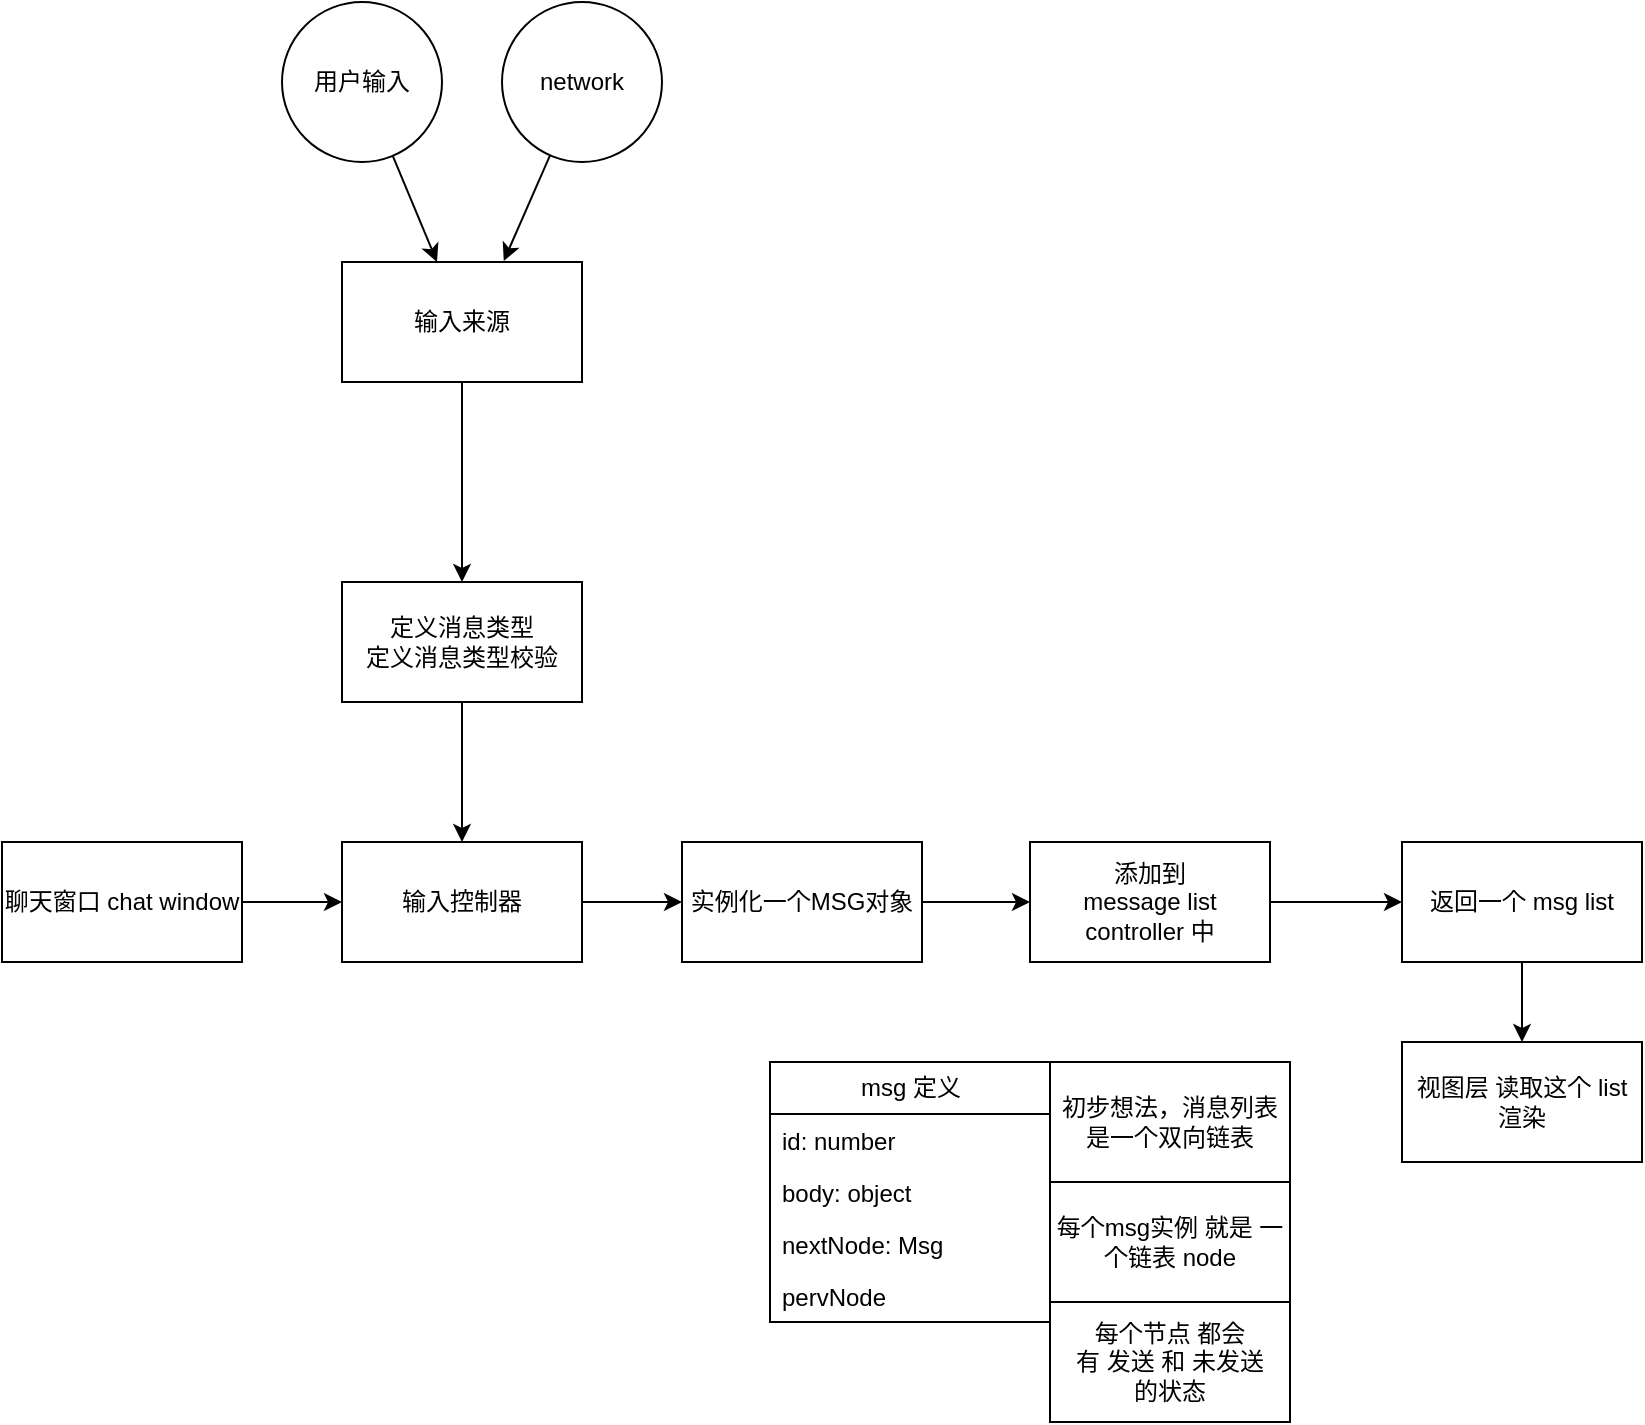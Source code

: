 <mxfile>
    <diagram id="Lw0htBkA6Xe_bZU2wYI8" name="第 1 页">
        <mxGraphModel dx="1521" dy="1597" grid="1" gridSize="10" guides="1" tooltips="1" connect="1" arrows="1" fold="1" page="1" pageScale="1" pageWidth="827" pageHeight="1169" math="0" shadow="0">
            <root>
                <mxCell id="0"/>
                <mxCell id="1" parent="0"/>
                <mxCell id="17" style="edgeStyle=none;html=1;" parent="1" source="16" target="18" edge="1">
                    <mxGeometry relative="1" as="geometry">
                        <mxPoint x="250" y="80" as="targetPoint"/>
                    </mxGeometry>
                </mxCell>
                <mxCell id="16" value="输入控制器" style="rounded=0;whiteSpace=wrap;html=1;" parent="1" vertex="1">
                    <mxGeometry x="70" y="50" width="120" height="60" as="geometry"/>
                </mxCell>
                <mxCell id="24" value="" style="edgeStyle=none;html=1;" parent="1" source="18" target="23" edge="1">
                    <mxGeometry relative="1" as="geometry"/>
                </mxCell>
                <mxCell id="18" value="实例化一个MSG对象" style="rounded=0;whiteSpace=wrap;html=1;" parent="1" vertex="1">
                    <mxGeometry x="240" y="50" width="120" height="60" as="geometry"/>
                </mxCell>
                <mxCell id="26" value="" style="edgeStyle=none;html=1;" parent="1" source="23" target="25" edge="1">
                    <mxGeometry relative="1" as="geometry"/>
                </mxCell>
                <mxCell id="23" value="添加到 &lt;br&gt;message list controller 中" style="whiteSpace=wrap;html=1;rounded=0;" parent="1" vertex="1">
                    <mxGeometry x="414" y="50" width="120" height="60" as="geometry"/>
                </mxCell>
                <mxCell id="37" style="edgeStyle=none;html=1;exitX=0.5;exitY=1;exitDx=0;exitDy=0;entryX=0.5;entryY=0;entryDx=0;entryDy=0;" parent="1" source="25" target="36" edge="1">
                    <mxGeometry relative="1" as="geometry"/>
                </mxCell>
                <mxCell id="25" value="返回一个 msg list" style="whiteSpace=wrap;html=1;rounded=0;" parent="1" vertex="1">
                    <mxGeometry x="600" y="50" width="120" height="60" as="geometry"/>
                </mxCell>
                <mxCell id="28" value="msg 定义" style="swimlane;fontStyle=0;childLayout=stackLayout;horizontal=1;startSize=26;fillColor=none;horizontalStack=0;resizeParent=1;resizeParentMax=0;resizeLast=0;collapsible=1;marginBottom=0;html=1;" parent="1" vertex="1">
                    <mxGeometry x="284" y="160" width="140" height="130" as="geometry"/>
                </mxCell>
                <mxCell id="29" value="id: number&amp;nbsp;" style="text;strokeColor=none;fillColor=none;align=left;verticalAlign=top;spacingLeft=4;spacingRight=4;overflow=hidden;rotatable=0;points=[[0,0.5],[1,0.5]];portConstraint=eastwest;whiteSpace=wrap;html=1;" parent="28" vertex="1">
                    <mxGeometry y="26" width="140" height="26" as="geometry"/>
                </mxCell>
                <mxCell id="30" value="body: object" style="text;strokeColor=none;fillColor=none;align=left;verticalAlign=top;spacingLeft=4;spacingRight=4;overflow=hidden;rotatable=0;points=[[0,0.5],[1,0.5]];portConstraint=eastwest;whiteSpace=wrap;html=1;" parent="28" vertex="1">
                    <mxGeometry y="52" width="140" height="26" as="geometry"/>
                </mxCell>
                <mxCell id="35" value="nextNode: Msg&amp;nbsp;" style="text;strokeColor=none;fillColor=none;align=left;verticalAlign=top;spacingLeft=4;spacingRight=4;overflow=hidden;rotatable=0;points=[[0,0.5],[1,0.5]];portConstraint=eastwest;whiteSpace=wrap;html=1;" parent="28" vertex="1">
                    <mxGeometry y="78" width="140" height="26" as="geometry"/>
                </mxCell>
                <mxCell id="31" value="pervNode" style="text;strokeColor=none;fillColor=none;align=left;verticalAlign=top;spacingLeft=4;spacingRight=4;overflow=hidden;rotatable=0;points=[[0,0.5],[1,0.5]];portConstraint=eastwest;whiteSpace=wrap;html=1;" parent="28" vertex="1">
                    <mxGeometry y="104" width="140" height="26" as="geometry"/>
                </mxCell>
                <mxCell id="32" value="初步想法，消息列表是一个双向链表" style="rounded=0;whiteSpace=wrap;html=1;" parent="1" vertex="1">
                    <mxGeometry x="424" y="160" width="120" height="60" as="geometry"/>
                </mxCell>
                <mxCell id="33" value="每个msg实例 就是 一个链表 node" style="whiteSpace=wrap;html=1;" parent="1" vertex="1">
                    <mxGeometry x="424" y="220" width="120" height="60" as="geometry"/>
                </mxCell>
                <mxCell id="34" value="每个节点 都会&lt;br&gt;有 发送 和 未发送 &lt;br&gt;的状态" style="whiteSpace=wrap;html=1;" parent="1" vertex="1">
                    <mxGeometry x="424" y="280" width="120" height="60" as="geometry"/>
                </mxCell>
                <mxCell id="36" value="视图层 读取这个 list 渲染" style="whiteSpace=wrap;html=1;rounded=0;" parent="1" vertex="1">
                    <mxGeometry x="600" y="150" width="120" height="60" as="geometry"/>
                </mxCell>
                <mxCell id="39" value="" style="edgeStyle=none;html=1;" edge="1" parent="1" source="38" target="16">
                    <mxGeometry relative="1" as="geometry"/>
                </mxCell>
                <mxCell id="38" value="聊天窗口 chat window" style="whiteSpace=wrap;html=1;" vertex="1" parent="1">
                    <mxGeometry x="-100" y="50" width="120" height="60" as="geometry"/>
                </mxCell>
                <mxCell id="55" style="edgeStyle=none;html=1;entryX=0.5;entryY=0;entryDx=0;entryDy=0;" edge="1" parent="1" source="52" target="16">
                    <mxGeometry relative="1" as="geometry"/>
                </mxCell>
                <mxCell id="52" value="定义消息类型&lt;br&gt;定义消息类型校验" style="whiteSpace=wrap;html=1;" vertex="1" parent="1">
                    <mxGeometry x="70" y="-80" width="120" height="60" as="geometry"/>
                </mxCell>
                <mxCell id="54" style="edgeStyle=none;html=1;entryX=0.5;entryY=0;entryDx=0;entryDy=0;" edge="1" parent="1" source="53" target="52">
                    <mxGeometry relative="1" as="geometry"/>
                </mxCell>
                <mxCell id="53" value="输入来源" style="whiteSpace=wrap;html=1;" vertex="1" parent="1">
                    <mxGeometry x="70" y="-240" width="120" height="60" as="geometry"/>
                </mxCell>
                <mxCell id="58" style="edgeStyle=none;html=1;" edge="1" parent="1" source="56" target="53">
                    <mxGeometry relative="1" as="geometry"/>
                </mxCell>
                <mxCell id="56" value="用户输入" style="ellipse;whiteSpace=wrap;html=1;" vertex="1" parent="1">
                    <mxGeometry x="40" y="-370" width="80" height="80" as="geometry"/>
                </mxCell>
                <mxCell id="59" style="edgeStyle=none;html=1;entryX=0.674;entryY=-0.008;entryDx=0;entryDy=0;entryPerimeter=0;" edge="1" parent="1" source="57" target="53">
                    <mxGeometry relative="1" as="geometry"/>
                </mxCell>
                <mxCell id="57" value="network" style="ellipse;whiteSpace=wrap;html=1;" vertex="1" parent="1">
                    <mxGeometry x="150" y="-370" width="80" height="80" as="geometry"/>
                </mxCell>
            </root>
        </mxGraphModel>
    </diagram>
</mxfile>